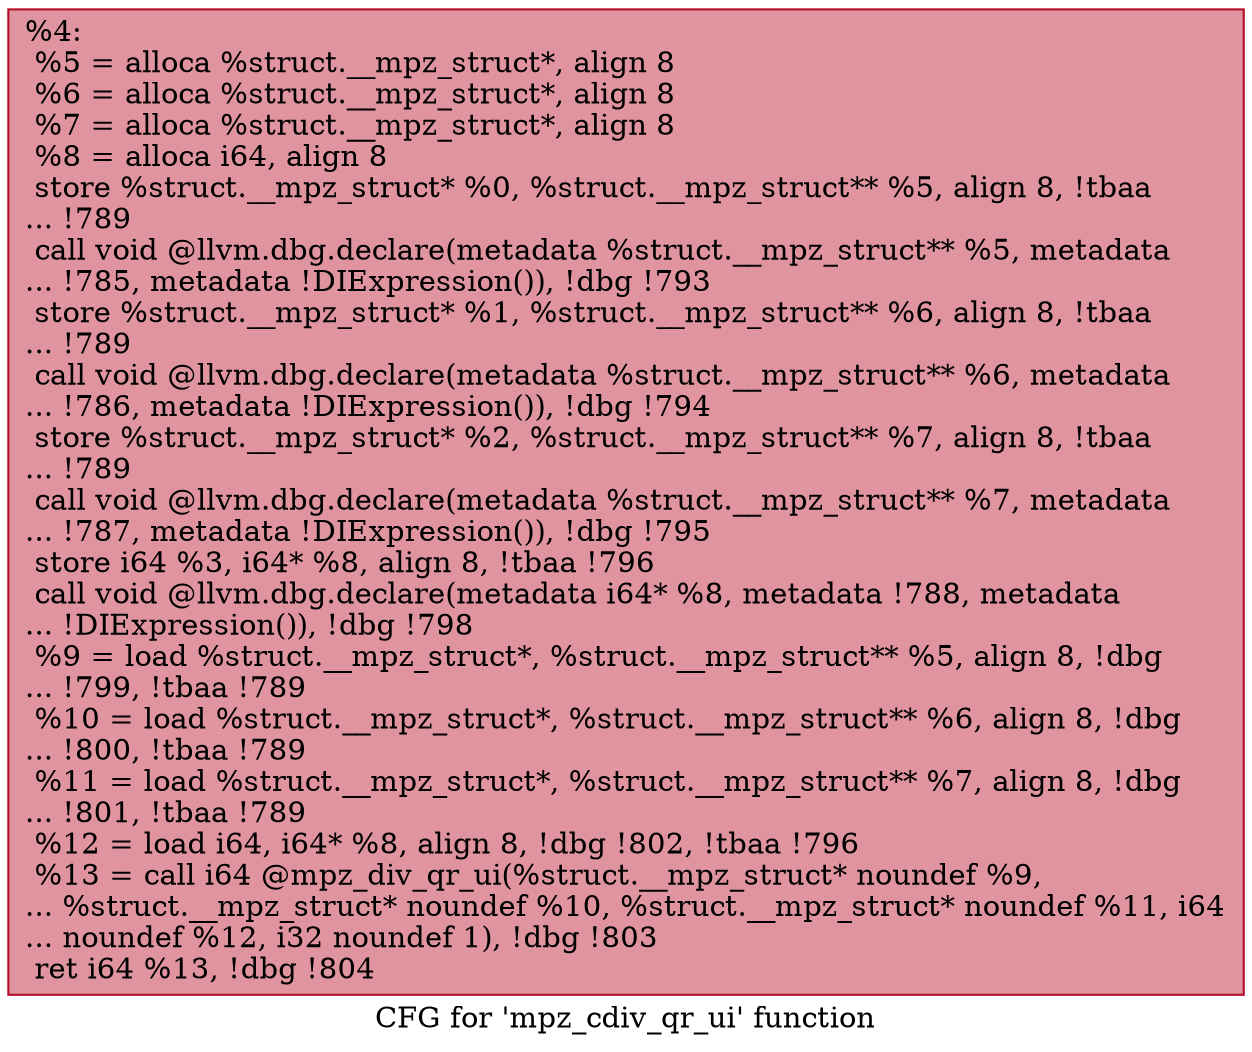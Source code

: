 digraph "CFG for 'mpz_cdiv_qr_ui' function" {
	label="CFG for 'mpz_cdiv_qr_ui' function";

	Node0x1ce55b0 [shape=record,color="#b70d28ff", style=filled, fillcolor="#b70d2870",label="{%4:\l  %5 = alloca %struct.__mpz_struct*, align 8\l  %6 = alloca %struct.__mpz_struct*, align 8\l  %7 = alloca %struct.__mpz_struct*, align 8\l  %8 = alloca i64, align 8\l  store %struct.__mpz_struct* %0, %struct.__mpz_struct** %5, align 8, !tbaa\l... !789\l  call void @llvm.dbg.declare(metadata %struct.__mpz_struct** %5, metadata\l... !785, metadata !DIExpression()), !dbg !793\l  store %struct.__mpz_struct* %1, %struct.__mpz_struct** %6, align 8, !tbaa\l... !789\l  call void @llvm.dbg.declare(metadata %struct.__mpz_struct** %6, metadata\l... !786, metadata !DIExpression()), !dbg !794\l  store %struct.__mpz_struct* %2, %struct.__mpz_struct** %7, align 8, !tbaa\l... !789\l  call void @llvm.dbg.declare(metadata %struct.__mpz_struct** %7, metadata\l... !787, metadata !DIExpression()), !dbg !795\l  store i64 %3, i64* %8, align 8, !tbaa !796\l  call void @llvm.dbg.declare(metadata i64* %8, metadata !788, metadata\l... !DIExpression()), !dbg !798\l  %9 = load %struct.__mpz_struct*, %struct.__mpz_struct** %5, align 8, !dbg\l... !799, !tbaa !789\l  %10 = load %struct.__mpz_struct*, %struct.__mpz_struct** %6, align 8, !dbg\l... !800, !tbaa !789\l  %11 = load %struct.__mpz_struct*, %struct.__mpz_struct** %7, align 8, !dbg\l... !801, !tbaa !789\l  %12 = load i64, i64* %8, align 8, !dbg !802, !tbaa !796\l  %13 = call i64 @mpz_div_qr_ui(%struct.__mpz_struct* noundef %9,\l... %struct.__mpz_struct* noundef %10, %struct.__mpz_struct* noundef %11, i64\l... noundef %12, i32 noundef 1), !dbg !803\l  ret i64 %13, !dbg !804\l}"];
}
